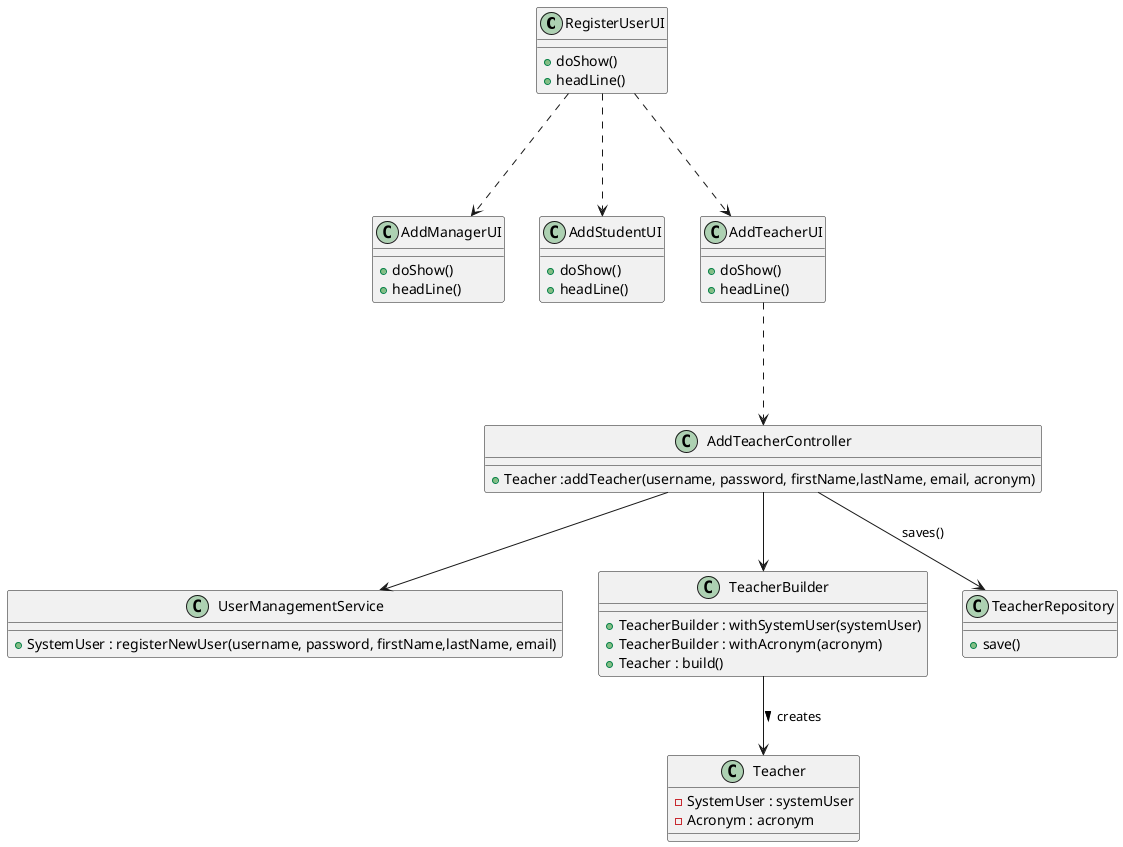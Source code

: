 @startuml

class RegisterUserUI{
    +doShow()
    +headLine()
}


class AddManagerUI{
    +doShow()
    +headLine()
}

class AddStudentUI{
    +doShow()
    +headLine()
}

class AddTeacherUI{
    +doShow()
    +headLine()
}

class AddTeacherController{
    +Teacher :addTeacher(username, password, firstName,lastName, email, acronym)
}

class UserManagementService{
    +SystemUser : registerNewUser(username, password, firstName,lastName, email)
}

class TeacherBuilder{
    +TeacherBuilder : withSystemUser(systemUser)
    +TeacherBuilder : withAcronym(acronym)
    +Teacher : build()
}

class Teacher{
    -SystemUser : systemUser
    -Acronym : acronym
}

class TeacherRepository{
   +save()
}

RegisterUserUI ...> AddManagerUI
RegisterUserUI ...> AddTeacherUI
RegisterUserUI ...> AddStudentUI
AddTeacherUI ...> AddTeacherController
AddTeacherController --> UserManagementService
AddTeacherController -->TeacherBuilder
TeacherBuilder --> Teacher : creates >
AddTeacherController --> TeacherRepository : saves()
@enduml